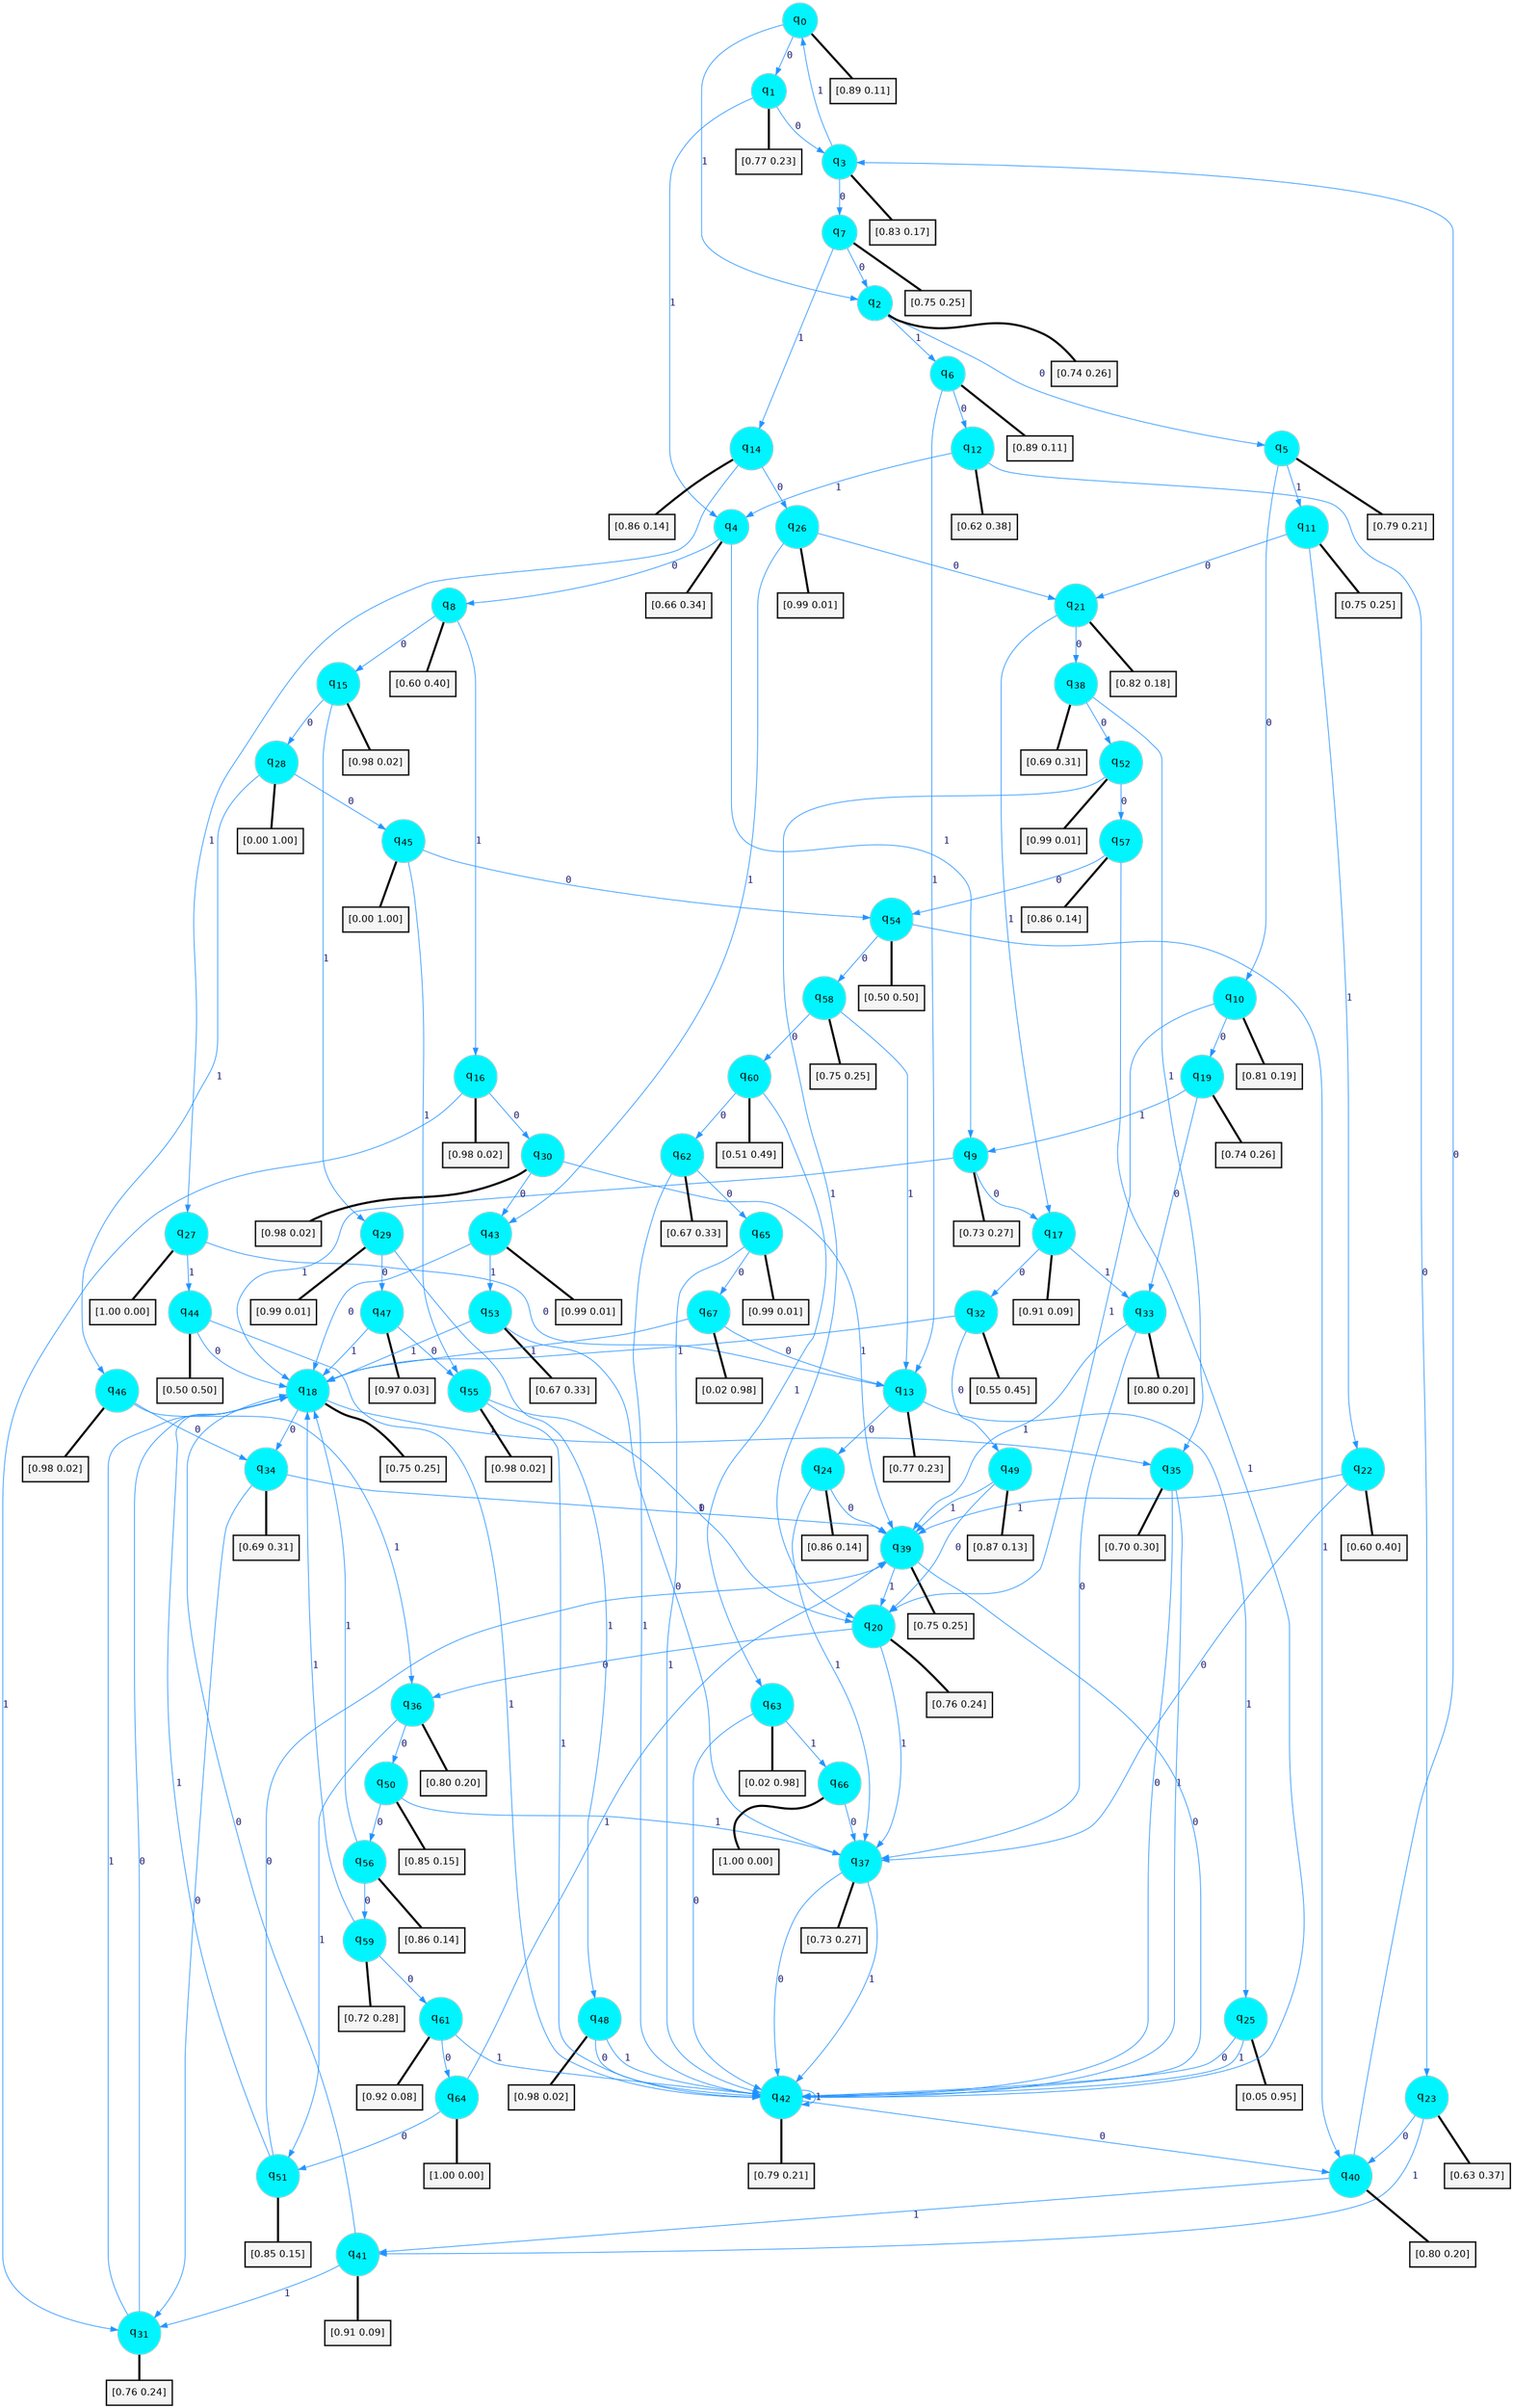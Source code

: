 digraph G {
graph [
bgcolor=transparent, dpi=300, rankdir=TD, size="40,25"];
node [
color=gray, fillcolor=turquoise1, fontcolor=black, fontname=Helvetica, fontsize=16, fontweight=bold, shape=circle, style=filled];
edge [
arrowsize=1, color=dodgerblue1, fontcolor=midnightblue, fontname=courier, fontweight=bold, penwidth=1, style=solid, weight=20];
0[label=<q<SUB>0</SUB>>];
1[label=<q<SUB>1</SUB>>];
2[label=<q<SUB>2</SUB>>];
3[label=<q<SUB>3</SUB>>];
4[label=<q<SUB>4</SUB>>];
5[label=<q<SUB>5</SUB>>];
6[label=<q<SUB>6</SUB>>];
7[label=<q<SUB>7</SUB>>];
8[label=<q<SUB>8</SUB>>];
9[label=<q<SUB>9</SUB>>];
10[label=<q<SUB>10</SUB>>];
11[label=<q<SUB>11</SUB>>];
12[label=<q<SUB>12</SUB>>];
13[label=<q<SUB>13</SUB>>];
14[label=<q<SUB>14</SUB>>];
15[label=<q<SUB>15</SUB>>];
16[label=<q<SUB>16</SUB>>];
17[label=<q<SUB>17</SUB>>];
18[label=<q<SUB>18</SUB>>];
19[label=<q<SUB>19</SUB>>];
20[label=<q<SUB>20</SUB>>];
21[label=<q<SUB>21</SUB>>];
22[label=<q<SUB>22</SUB>>];
23[label=<q<SUB>23</SUB>>];
24[label=<q<SUB>24</SUB>>];
25[label=<q<SUB>25</SUB>>];
26[label=<q<SUB>26</SUB>>];
27[label=<q<SUB>27</SUB>>];
28[label=<q<SUB>28</SUB>>];
29[label=<q<SUB>29</SUB>>];
30[label=<q<SUB>30</SUB>>];
31[label=<q<SUB>31</SUB>>];
32[label=<q<SUB>32</SUB>>];
33[label=<q<SUB>33</SUB>>];
34[label=<q<SUB>34</SUB>>];
35[label=<q<SUB>35</SUB>>];
36[label=<q<SUB>36</SUB>>];
37[label=<q<SUB>37</SUB>>];
38[label=<q<SUB>38</SUB>>];
39[label=<q<SUB>39</SUB>>];
40[label=<q<SUB>40</SUB>>];
41[label=<q<SUB>41</SUB>>];
42[label=<q<SUB>42</SUB>>];
43[label=<q<SUB>43</SUB>>];
44[label=<q<SUB>44</SUB>>];
45[label=<q<SUB>45</SUB>>];
46[label=<q<SUB>46</SUB>>];
47[label=<q<SUB>47</SUB>>];
48[label=<q<SUB>48</SUB>>];
49[label=<q<SUB>49</SUB>>];
50[label=<q<SUB>50</SUB>>];
51[label=<q<SUB>51</SUB>>];
52[label=<q<SUB>52</SUB>>];
53[label=<q<SUB>53</SUB>>];
54[label=<q<SUB>54</SUB>>];
55[label=<q<SUB>55</SUB>>];
56[label=<q<SUB>56</SUB>>];
57[label=<q<SUB>57</SUB>>];
58[label=<q<SUB>58</SUB>>];
59[label=<q<SUB>59</SUB>>];
60[label=<q<SUB>60</SUB>>];
61[label=<q<SUB>61</SUB>>];
62[label=<q<SUB>62</SUB>>];
63[label=<q<SUB>63</SUB>>];
64[label=<q<SUB>64</SUB>>];
65[label=<q<SUB>65</SUB>>];
66[label=<q<SUB>66</SUB>>];
67[label=<q<SUB>67</SUB>>];
68[label="[0.89 0.11]", shape=box,fontcolor=black, fontname=Helvetica, fontsize=14, penwidth=2, fillcolor=whitesmoke,color=black];
69[label="[0.77 0.23]", shape=box,fontcolor=black, fontname=Helvetica, fontsize=14, penwidth=2, fillcolor=whitesmoke,color=black];
70[label="[0.74 0.26]", shape=box,fontcolor=black, fontname=Helvetica, fontsize=14, penwidth=2, fillcolor=whitesmoke,color=black];
71[label="[0.83 0.17]", shape=box,fontcolor=black, fontname=Helvetica, fontsize=14, penwidth=2, fillcolor=whitesmoke,color=black];
72[label="[0.66 0.34]", shape=box,fontcolor=black, fontname=Helvetica, fontsize=14, penwidth=2, fillcolor=whitesmoke,color=black];
73[label="[0.79 0.21]", shape=box,fontcolor=black, fontname=Helvetica, fontsize=14, penwidth=2, fillcolor=whitesmoke,color=black];
74[label="[0.89 0.11]", shape=box,fontcolor=black, fontname=Helvetica, fontsize=14, penwidth=2, fillcolor=whitesmoke,color=black];
75[label="[0.75 0.25]", shape=box,fontcolor=black, fontname=Helvetica, fontsize=14, penwidth=2, fillcolor=whitesmoke,color=black];
76[label="[0.60 0.40]", shape=box,fontcolor=black, fontname=Helvetica, fontsize=14, penwidth=2, fillcolor=whitesmoke,color=black];
77[label="[0.73 0.27]", shape=box,fontcolor=black, fontname=Helvetica, fontsize=14, penwidth=2, fillcolor=whitesmoke,color=black];
78[label="[0.81 0.19]", shape=box,fontcolor=black, fontname=Helvetica, fontsize=14, penwidth=2, fillcolor=whitesmoke,color=black];
79[label="[0.75 0.25]", shape=box,fontcolor=black, fontname=Helvetica, fontsize=14, penwidth=2, fillcolor=whitesmoke,color=black];
80[label="[0.62 0.38]", shape=box,fontcolor=black, fontname=Helvetica, fontsize=14, penwidth=2, fillcolor=whitesmoke,color=black];
81[label="[0.77 0.23]", shape=box,fontcolor=black, fontname=Helvetica, fontsize=14, penwidth=2, fillcolor=whitesmoke,color=black];
82[label="[0.86 0.14]", shape=box,fontcolor=black, fontname=Helvetica, fontsize=14, penwidth=2, fillcolor=whitesmoke,color=black];
83[label="[0.98 0.02]", shape=box,fontcolor=black, fontname=Helvetica, fontsize=14, penwidth=2, fillcolor=whitesmoke,color=black];
84[label="[0.98 0.02]", shape=box,fontcolor=black, fontname=Helvetica, fontsize=14, penwidth=2, fillcolor=whitesmoke,color=black];
85[label="[0.91 0.09]", shape=box,fontcolor=black, fontname=Helvetica, fontsize=14, penwidth=2, fillcolor=whitesmoke,color=black];
86[label="[0.75 0.25]", shape=box,fontcolor=black, fontname=Helvetica, fontsize=14, penwidth=2, fillcolor=whitesmoke,color=black];
87[label="[0.74 0.26]", shape=box,fontcolor=black, fontname=Helvetica, fontsize=14, penwidth=2, fillcolor=whitesmoke,color=black];
88[label="[0.76 0.24]", shape=box,fontcolor=black, fontname=Helvetica, fontsize=14, penwidth=2, fillcolor=whitesmoke,color=black];
89[label="[0.82 0.18]", shape=box,fontcolor=black, fontname=Helvetica, fontsize=14, penwidth=2, fillcolor=whitesmoke,color=black];
90[label="[0.60 0.40]", shape=box,fontcolor=black, fontname=Helvetica, fontsize=14, penwidth=2, fillcolor=whitesmoke,color=black];
91[label="[0.63 0.37]", shape=box,fontcolor=black, fontname=Helvetica, fontsize=14, penwidth=2, fillcolor=whitesmoke,color=black];
92[label="[0.86 0.14]", shape=box,fontcolor=black, fontname=Helvetica, fontsize=14, penwidth=2, fillcolor=whitesmoke,color=black];
93[label="[0.05 0.95]", shape=box,fontcolor=black, fontname=Helvetica, fontsize=14, penwidth=2, fillcolor=whitesmoke,color=black];
94[label="[0.99 0.01]", shape=box,fontcolor=black, fontname=Helvetica, fontsize=14, penwidth=2, fillcolor=whitesmoke,color=black];
95[label="[1.00 0.00]", shape=box,fontcolor=black, fontname=Helvetica, fontsize=14, penwidth=2, fillcolor=whitesmoke,color=black];
96[label="[0.00 1.00]", shape=box,fontcolor=black, fontname=Helvetica, fontsize=14, penwidth=2, fillcolor=whitesmoke,color=black];
97[label="[0.99 0.01]", shape=box,fontcolor=black, fontname=Helvetica, fontsize=14, penwidth=2, fillcolor=whitesmoke,color=black];
98[label="[0.98 0.02]", shape=box,fontcolor=black, fontname=Helvetica, fontsize=14, penwidth=2, fillcolor=whitesmoke,color=black];
99[label="[0.76 0.24]", shape=box,fontcolor=black, fontname=Helvetica, fontsize=14, penwidth=2, fillcolor=whitesmoke,color=black];
100[label="[0.55 0.45]", shape=box,fontcolor=black, fontname=Helvetica, fontsize=14, penwidth=2, fillcolor=whitesmoke,color=black];
101[label="[0.80 0.20]", shape=box,fontcolor=black, fontname=Helvetica, fontsize=14, penwidth=2, fillcolor=whitesmoke,color=black];
102[label="[0.69 0.31]", shape=box,fontcolor=black, fontname=Helvetica, fontsize=14, penwidth=2, fillcolor=whitesmoke,color=black];
103[label="[0.70 0.30]", shape=box,fontcolor=black, fontname=Helvetica, fontsize=14, penwidth=2, fillcolor=whitesmoke,color=black];
104[label="[0.80 0.20]", shape=box,fontcolor=black, fontname=Helvetica, fontsize=14, penwidth=2, fillcolor=whitesmoke,color=black];
105[label="[0.73 0.27]", shape=box,fontcolor=black, fontname=Helvetica, fontsize=14, penwidth=2, fillcolor=whitesmoke,color=black];
106[label="[0.69 0.31]", shape=box,fontcolor=black, fontname=Helvetica, fontsize=14, penwidth=2, fillcolor=whitesmoke,color=black];
107[label="[0.75 0.25]", shape=box,fontcolor=black, fontname=Helvetica, fontsize=14, penwidth=2, fillcolor=whitesmoke,color=black];
108[label="[0.80 0.20]", shape=box,fontcolor=black, fontname=Helvetica, fontsize=14, penwidth=2, fillcolor=whitesmoke,color=black];
109[label="[0.91 0.09]", shape=box,fontcolor=black, fontname=Helvetica, fontsize=14, penwidth=2, fillcolor=whitesmoke,color=black];
110[label="[0.79 0.21]", shape=box,fontcolor=black, fontname=Helvetica, fontsize=14, penwidth=2, fillcolor=whitesmoke,color=black];
111[label="[0.99 0.01]", shape=box,fontcolor=black, fontname=Helvetica, fontsize=14, penwidth=2, fillcolor=whitesmoke,color=black];
112[label="[0.50 0.50]", shape=box,fontcolor=black, fontname=Helvetica, fontsize=14, penwidth=2, fillcolor=whitesmoke,color=black];
113[label="[0.00 1.00]", shape=box,fontcolor=black, fontname=Helvetica, fontsize=14, penwidth=2, fillcolor=whitesmoke,color=black];
114[label="[0.98 0.02]", shape=box,fontcolor=black, fontname=Helvetica, fontsize=14, penwidth=2, fillcolor=whitesmoke,color=black];
115[label="[0.97 0.03]", shape=box,fontcolor=black, fontname=Helvetica, fontsize=14, penwidth=2, fillcolor=whitesmoke,color=black];
116[label="[0.98 0.02]", shape=box,fontcolor=black, fontname=Helvetica, fontsize=14, penwidth=2, fillcolor=whitesmoke,color=black];
117[label="[0.87 0.13]", shape=box,fontcolor=black, fontname=Helvetica, fontsize=14, penwidth=2, fillcolor=whitesmoke,color=black];
118[label="[0.85 0.15]", shape=box,fontcolor=black, fontname=Helvetica, fontsize=14, penwidth=2, fillcolor=whitesmoke,color=black];
119[label="[0.85 0.15]", shape=box,fontcolor=black, fontname=Helvetica, fontsize=14, penwidth=2, fillcolor=whitesmoke,color=black];
120[label="[0.99 0.01]", shape=box,fontcolor=black, fontname=Helvetica, fontsize=14, penwidth=2, fillcolor=whitesmoke,color=black];
121[label="[0.67 0.33]", shape=box,fontcolor=black, fontname=Helvetica, fontsize=14, penwidth=2, fillcolor=whitesmoke,color=black];
122[label="[0.50 0.50]", shape=box,fontcolor=black, fontname=Helvetica, fontsize=14, penwidth=2, fillcolor=whitesmoke,color=black];
123[label="[0.98 0.02]", shape=box,fontcolor=black, fontname=Helvetica, fontsize=14, penwidth=2, fillcolor=whitesmoke,color=black];
124[label="[0.86 0.14]", shape=box,fontcolor=black, fontname=Helvetica, fontsize=14, penwidth=2, fillcolor=whitesmoke,color=black];
125[label="[0.86 0.14]", shape=box,fontcolor=black, fontname=Helvetica, fontsize=14, penwidth=2, fillcolor=whitesmoke,color=black];
126[label="[0.75 0.25]", shape=box,fontcolor=black, fontname=Helvetica, fontsize=14, penwidth=2, fillcolor=whitesmoke,color=black];
127[label="[0.72 0.28]", shape=box,fontcolor=black, fontname=Helvetica, fontsize=14, penwidth=2, fillcolor=whitesmoke,color=black];
128[label="[0.51 0.49]", shape=box,fontcolor=black, fontname=Helvetica, fontsize=14, penwidth=2, fillcolor=whitesmoke,color=black];
129[label="[0.92 0.08]", shape=box,fontcolor=black, fontname=Helvetica, fontsize=14, penwidth=2, fillcolor=whitesmoke,color=black];
130[label="[0.67 0.33]", shape=box,fontcolor=black, fontname=Helvetica, fontsize=14, penwidth=2, fillcolor=whitesmoke,color=black];
131[label="[0.02 0.98]", shape=box,fontcolor=black, fontname=Helvetica, fontsize=14, penwidth=2, fillcolor=whitesmoke,color=black];
132[label="[1.00 0.00]", shape=box,fontcolor=black, fontname=Helvetica, fontsize=14, penwidth=2, fillcolor=whitesmoke,color=black];
133[label="[0.99 0.01]", shape=box,fontcolor=black, fontname=Helvetica, fontsize=14, penwidth=2, fillcolor=whitesmoke,color=black];
134[label="[1.00 0.00]", shape=box,fontcolor=black, fontname=Helvetica, fontsize=14, penwidth=2, fillcolor=whitesmoke,color=black];
135[label="[0.02 0.98]", shape=box,fontcolor=black, fontname=Helvetica, fontsize=14, penwidth=2, fillcolor=whitesmoke,color=black];
0->1 [label=0];
0->2 [label=1];
0->68 [arrowhead=none, penwidth=3,color=black];
1->3 [label=0];
1->4 [label=1];
1->69 [arrowhead=none, penwidth=3,color=black];
2->5 [label=0];
2->6 [label=1];
2->70 [arrowhead=none, penwidth=3,color=black];
3->7 [label=0];
3->0 [label=1];
3->71 [arrowhead=none, penwidth=3,color=black];
4->8 [label=0];
4->9 [label=1];
4->72 [arrowhead=none, penwidth=3,color=black];
5->10 [label=0];
5->11 [label=1];
5->73 [arrowhead=none, penwidth=3,color=black];
6->12 [label=0];
6->13 [label=1];
6->74 [arrowhead=none, penwidth=3,color=black];
7->2 [label=0];
7->14 [label=1];
7->75 [arrowhead=none, penwidth=3,color=black];
8->15 [label=0];
8->16 [label=1];
8->76 [arrowhead=none, penwidth=3,color=black];
9->17 [label=0];
9->18 [label=1];
9->77 [arrowhead=none, penwidth=3,color=black];
10->19 [label=0];
10->20 [label=1];
10->78 [arrowhead=none, penwidth=3,color=black];
11->21 [label=0];
11->22 [label=1];
11->79 [arrowhead=none, penwidth=3,color=black];
12->23 [label=0];
12->4 [label=1];
12->80 [arrowhead=none, penwidth=3,color=black];
13->24 [label=0];
13->25 [label=1];
13->81 [arrowhead=none, penwidth=3,color=black];
14->26 [label=0];
14->27 [label=1];
14->82 [arrowhead=none, penwidth=3,color=black];
15->28 [label=0];
15->29 [label=1];
15->83 [arrowhead=none, penwidth=3,color=black];
16->30 [label=0];
16->31 [label=1];
16->84 [arrowhead=none, penwidth=3,color=black];
17->32 [label=0];
17->33 [label=1];
17->85 [arrowhead=none, penwidth=3,color=black];
18->34 [label=0];
18->35 [label=1];
18->86 [arrowhead=none, penwidth=3,color=black];
19->33 [label=0];
19->9 [label=1];
19->87 [arrowhead=none, penwidth=3,color=black];
20->36 [label=0];
20->37 [label=1];
20->88 [arrowhead=none, penwidth=3,color=black];
21->38 [label=0];
21->17 [label=1];
21->89 [arrowhead=none, penwidth=3,color=black];
22->37 [label=0];
22->39 [label=1];
22->90 [arrowhead=none, penwidth=3,color=black];
23->40 [label=0];
23->41 [label=1];
23->91 [arrowhead=none, penwidth=3,color=black];
24->39 [label=0];
24->37 [label=1];
24->92 [arrowhead=none, penwidth=3,color=black];
25->42 [label=0];
25->42 [label=1];
25->93 [arrowhead=none, penwidth=3,color=black];
26->21 [label=0];
26->43 [label=1];
26->94 [arrowhead=none, penwidth=3,color=black];
27->13 [label=0];
27->44 [label=1];
27->95 [arrowhead=none, penwidth=3,color=black];
28->45 [label=0];
28->46 [label=1];
28->96 [arrowhead=none, penwidth=3,color=black];
29->47 [label=0];
29->48 [label=1];
29->97 [arrowhead=none, penwidth=3,color=black];
30->43 [label=0];
30->39 [label=1];
30->98 [arrowhead=none, penwidth=3,color=black];
31->18 [label=0];
31->18 [label=1];
31->99 [arrowhead=none, penwidth=3,color=black];
32->49 [label=0];
32->18 [label=1];
32->100 [arrowhead=none, penwidth=3,color=black];
33->37 [label=0];
33->39 [label=1];
33->101 [arrowhead=none, penwidth=3,color=black];
34->31 [label=0];
34->39 [label=1];
34->102 [arrowhead=none, penwidth=3,color=black];
35->42 [label=0];
35->42 [label=1];
35->103 [arrowhead=none, penwidth=3,color=black];
36->50 [label=0];
36->51 [label=1];
36->104 [arrowhead=none, penwidth=3,color=black];
37->42 [label=0];
37->42 [label=1];
37->105 [arrowhead=none, penwidth=3,color=black];
38->52 [label=0];
38->35 [label=1];
38->106 [arrowhead=none, penwidth=3,color=black];
39->42 [label=0];
39->20 [label=1];
39->107 [arrowhead=none, penwidth=3,color=black];
40->3 [label=0];
40->41 [label=1];
40->108 [arrowhead=none, penwidth=3,color=black];
41->18 [label=0];
41->31 [label=1];
41->109 [arrowhead=none, penwidth=3,color=black];
42->40 [label=0];
42->42 [label=1];
42->110 [arrowhead=none, penwidth=3,color=black];
43->18 [label=0];
43->53 [label=1];
43->111 [arrowhead=none, penwidth=3,color=black];
44->18 [label=0];
44->42 [label=1];
44->112 [arrowhead=none, penwidth=3,color=black];
45->54 [label=0];
45->55 [label=1];
45->113 [arrowhead=none, penwidth=3,color=black];
46->34 [label=0];
46->36 [label=1];
46->114 [arrowhead=none, penwidth=3,color=black];
47->55 [label=0];
47->18 [label=1];
47->115 [arrowhead=none, penwidth=3,color=black];
48->42 [label=0];
48->42 [label=1];
48->116 [arrowhead=none, penwidth=3,color=black];
49->20 [label=0];
49->39 [label=1];
49->117 [arrowhead=none, penwidth=3,color=black];
50->56 [label=0];
50->37 [label=1];
50->118 [arrowhead=none, penwidth=3,color=black];
51->39 [label=0];
51->18 [label=1];
51->119 [arrowhead=none, penwidth=3,color=black];
52->57 [label=0];
52->20 [label=1];
52->120 [arrowhead=none, penwidth=3,color=black];
53->37 [label=0];
53->18 [label=1];
53->121 [arrowhead=none, penwidth=3,color=black];
54->58 [label=0];
54->40 [label=1];
54->122 [arrowhead=none, penwidth=3,color=black];
55->20 [label=0];
55->42 [label=1];
55->123 [arrowhead=none, penwidth=3,color=black];
56->59 [label=0];
56->18 [label=1];
56->124 [arrowhead=none, penwidth=3,color=black];
57->54 [label=0];
57->42 [label=1];
57->125 [arrowhead=none, penwidth=3,color=black];
58->60 [label=0];
58->13 [label=1];
58->126 [arrowhead=none, penwidth=3,color=black];
59->61 [label=0];
59->18 [label=1];
59->127 [arrowhead=none, penwidth=3,color=black];
60->62 [label=0];
60->63 [label=1];
60->128 [arrowhead=none, penwidth=3,color=black];
61->64 [label=0];
61->42 [label=1];
61->129 [arrowhead=none, penwidth=3,color=black];
62->65 [label=0];
62->42 [label=1];
62->130 [arrowhead=none, penwidth=3,color=black];
63->42 [label=0];
63->66 [label=1];
63->131 [arrowhead=none, penwidth=3,color=black];
64->51 [label=0];
64->39 [label=1];
64->132 [arrowhead=none, penwidth=3,color=black];
65->67 [label=0];
65->42 [label=1];
65->133 [arrowhead=none, penwidth=3,color=black];
66->37 [label=0];
66->134 [arrowhead=none, penwidth=3,color=black];
67->13 [label=0];
67->18 [label=1];
67->135 [arrowhead=none, penwidth=3,color=black];
}
